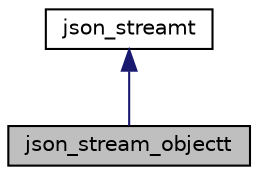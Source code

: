 digraph "json_stream_objectt"
{
 // LATEX_PDF_SIZE
  bgcolor="transparent";
  edge [fontname="Helvetica",fontsize="10",labelfontname="Helvetica",labelfontsize="10"];
  node [fontname="Helvetica",fontsize="10",shape=record];
  Node1 [label="json_stream_objectt",height=0.2,width=0.4,color="black", fillcolor="grey75", style="filled", fontcolor="black",tooltip="Provides methods for streaming JSON objects."];
  Node2 -> Node1 [dir="back",color="midnightblue",fontsize="10",style="solid",fontname="Helvetica"];
  Node2 [label="json_streamt",height=0.2,width=0.4,color="black",URL="$classjson__streamt.html",tooltip="This class provides a facility for streaming JSON objects directly to the output instead of waiting f..."];
}

